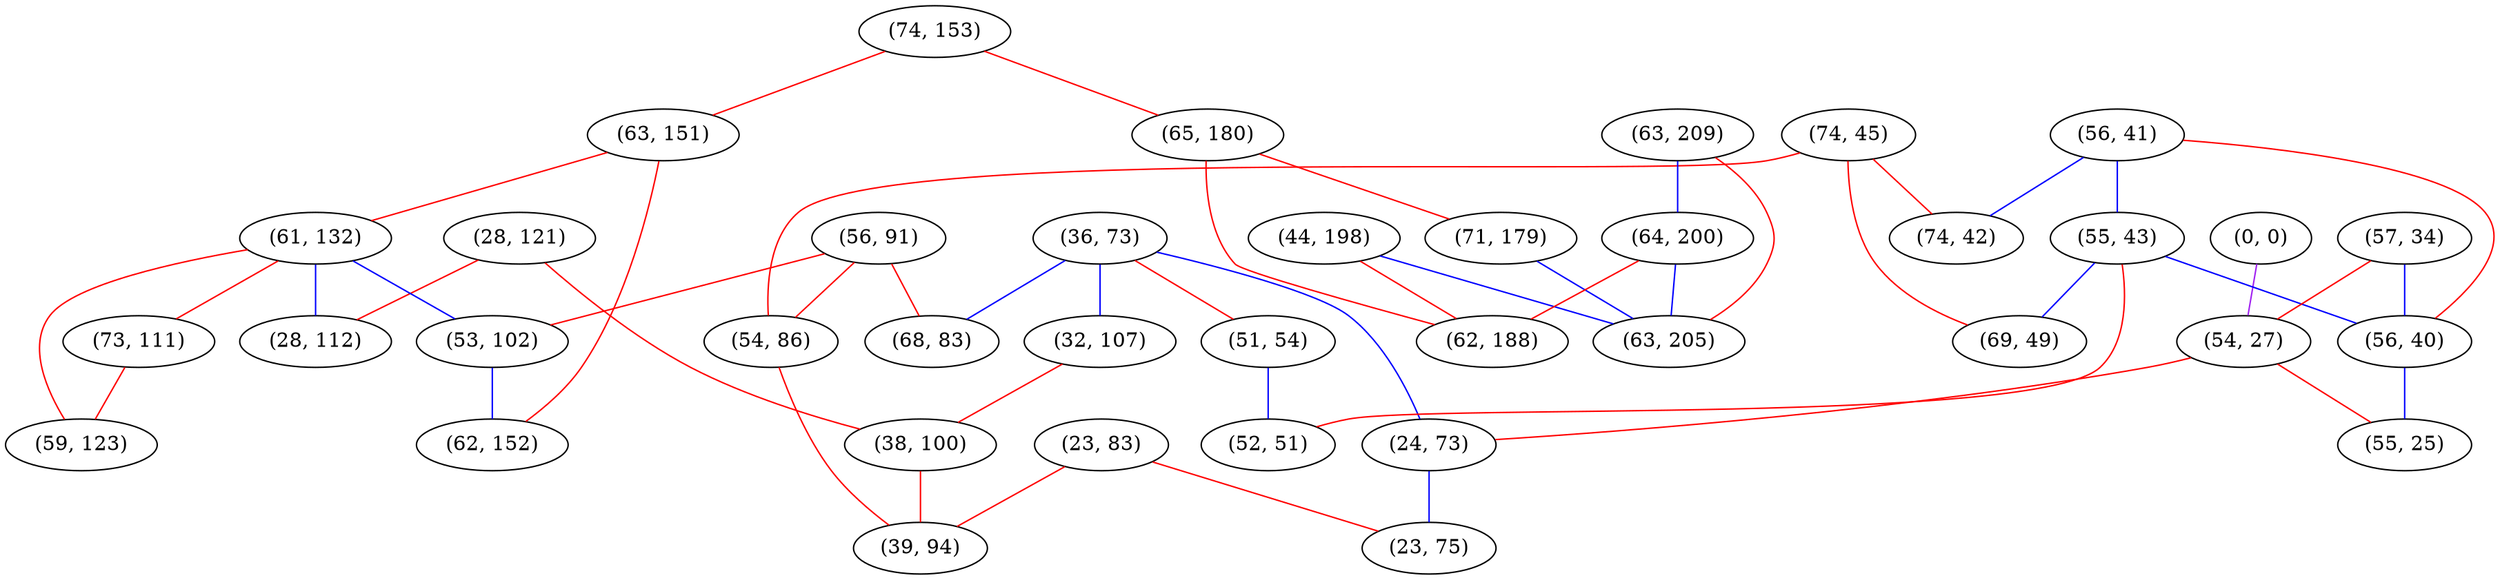 graph "" {
"(36, 73)";
"(56, 91)";
"(44, 198)";
"(0, 0)";
"(56, 41)";
"(51, 54)";
"(28, 121)";
"(23, 83)";
"(68, 83)";
"(55, 43)";
"(74, 45)";
"(74, 42)";
"(74, 153)";
"(63, 209)";
"(32, 107)";
"(63, 151)";
"(57, 34)";
"(61, 132)";
"(65, 180)";
"(38, 100)";
"(56, 40)";
"(54, 86)";
"(54, 27)";
"(71, 179)";
"(39, 94)";
"(52, 51)";
"(53, 102)";
"(73, 111)";
"(64, 200)";
"(62, 152)";
"(55, 25)";
"(24, 73)";
"(59, 123)";
"(28, 112)";
"(23, 75)";
"(62, 188)";
"(63, 205)";
"(69, 49)";
"(36, 73)" -- "(24, 73)"  [color=blue, key=0, weight=3];
"(36, 73)" -- "(32, 107)"  [color=blue, key=0, weight=3];
"(36, 73)" -- "(68, 83)"  [color=blue, key=0, weight=3];
"(36, 73)" -- "(51, 54)"  [color=red, key=0, weight=1];
"(56, 91)" -- "(53, 102)"  [color=red, key=0, weight=1];
"(56, 91)" -- "(68, 83)"  [color=red, key=0, weight=1];
"(56, 91)" -- "(54, 86)"  [color=red, key=0, weight=1];
"(44, 198)" -- "(62, 188)"  [color=red, key=0, weight=1];
"(44, 198)" -- "(63, 205)"  [color=blue, key=0, weight=3];
"(0, 0)" -- "(54, 27)"  [color=purple, key=0, weight=4];
"(56, 41)" -- "(55, 43)"  [color=blue, key=0, weight=3];
"(56, 41)" -- "(56, 40)"  [color=red, key=0, weight=1];
"(56, 41)" -- "(74, 42)"  [color=blue, key=0, weight=3];
"(51, 54)" -- "(52, 51)"  [color=blue, key=0, weight=3];
"(28, 121)" -- "(38, 100)"  [color=red, key=0, weight=1];
"(28, 121)" -- "(28, 112)"  [color=red, key=0, weight=1];
"(23, 83)" -- "(23, 75)"  [color=red, key=0, weight=1];
"(23, 83)" -- "(39, 94)"  [color=red, key=0, weight=1];
"(55, 43)" -- "(69, 49)"  [color=blue, key=0, weight=3];
"(55, 43)" -- "(56, 40)"  [color=blue, key=0, weight=3];
"(55, 43)" -- "(52, 51)"  [color=red, key=0, weight=1];
"(74, 45)" -- "(69, 49)"  [color=red, key=0, weight=1];
"(74, 45)" -- "(74, 42)"  [color=red, key=0, weight=1];
"(74, 45)" -- "(54, 86)"  [color=red, key=0, weight=1];
"(74, 153)" -- "(63, 151)"  [color=red, key=0, weight=1];
"(74, 153)" -- "(65, 180)"  [color=red, key=0, weight=1];
"(63, 209)" -- "(63, 205)"  [color=red, key=0, weight=1];
"(63, 209)" -- "(64, 200)"  [color=blue, key=0, weight=3];
"(32, 107)" -- "(38, 100)"  [color=red, key=0, weight=1];
"(63, 151)" -- "(61, 132)"  [color=red, key=0, weight=1];
"(63, 151)" -- "(62, 152)"  [color=red, key=0, weight=1];
"(57, 34)" -- "(54, 27)"  [color=red, key=0, weight=1];
"(57, 34)" -- "(56, 40)"  [color=blue, key=0, weight=3];
"(61, 132)" -- "(53, 102)"  [color=blue, key=0, weight=3];
"(61, 132)" -- "(59, 123)"  [color=red, key=0, weight=1];
"(61, 132)" -- "(28, 112)"  [color=blue, key=0, weight=3];
"(61, 132)" -- "(73, 111)"  [color=red, key=0, weight=1];
"(65, 180)" -- "(62, 188)"  [color=red, key=0, weight=1];
"(65, 180)" -- "(71, 179)"  [color=red, key=0, weight=1];
"(38, 100)" -- "(39, 94)"  [color=red, key=0, weight=1];
"(56, 40)" -- "(55, 25)"  [color=blue, key=0, weight=3];
"(54, 86)" -- "(39, 94)"  [color=red, key=0, weight=1];
"(54, 27)" -- "(24, 73)"  [color=red, key=0, weight=1];
"(54, 27)" -- "(55, 25)"  [color=red, key=0, weight=1];
"(71, 179)" -- "(63, 205)"  [color=blue, key=0, weight=3];
"(53, 102)" -- "(62, 152)"  [color=blue, key=0, weight=3];
"(73, 111)" -- "(59, 123)"  [color=red, key=0, weight=1];
"(64, 200)" -- "(62, 188)"  [color=red, key=0, weight=1];
"(64, 200)" -- "(63, 205)"  [color=blue, key=0, weight=3];
"(24, 73)" -- "(23, 75)"  [color=blue, key=0, weight=3];
}
